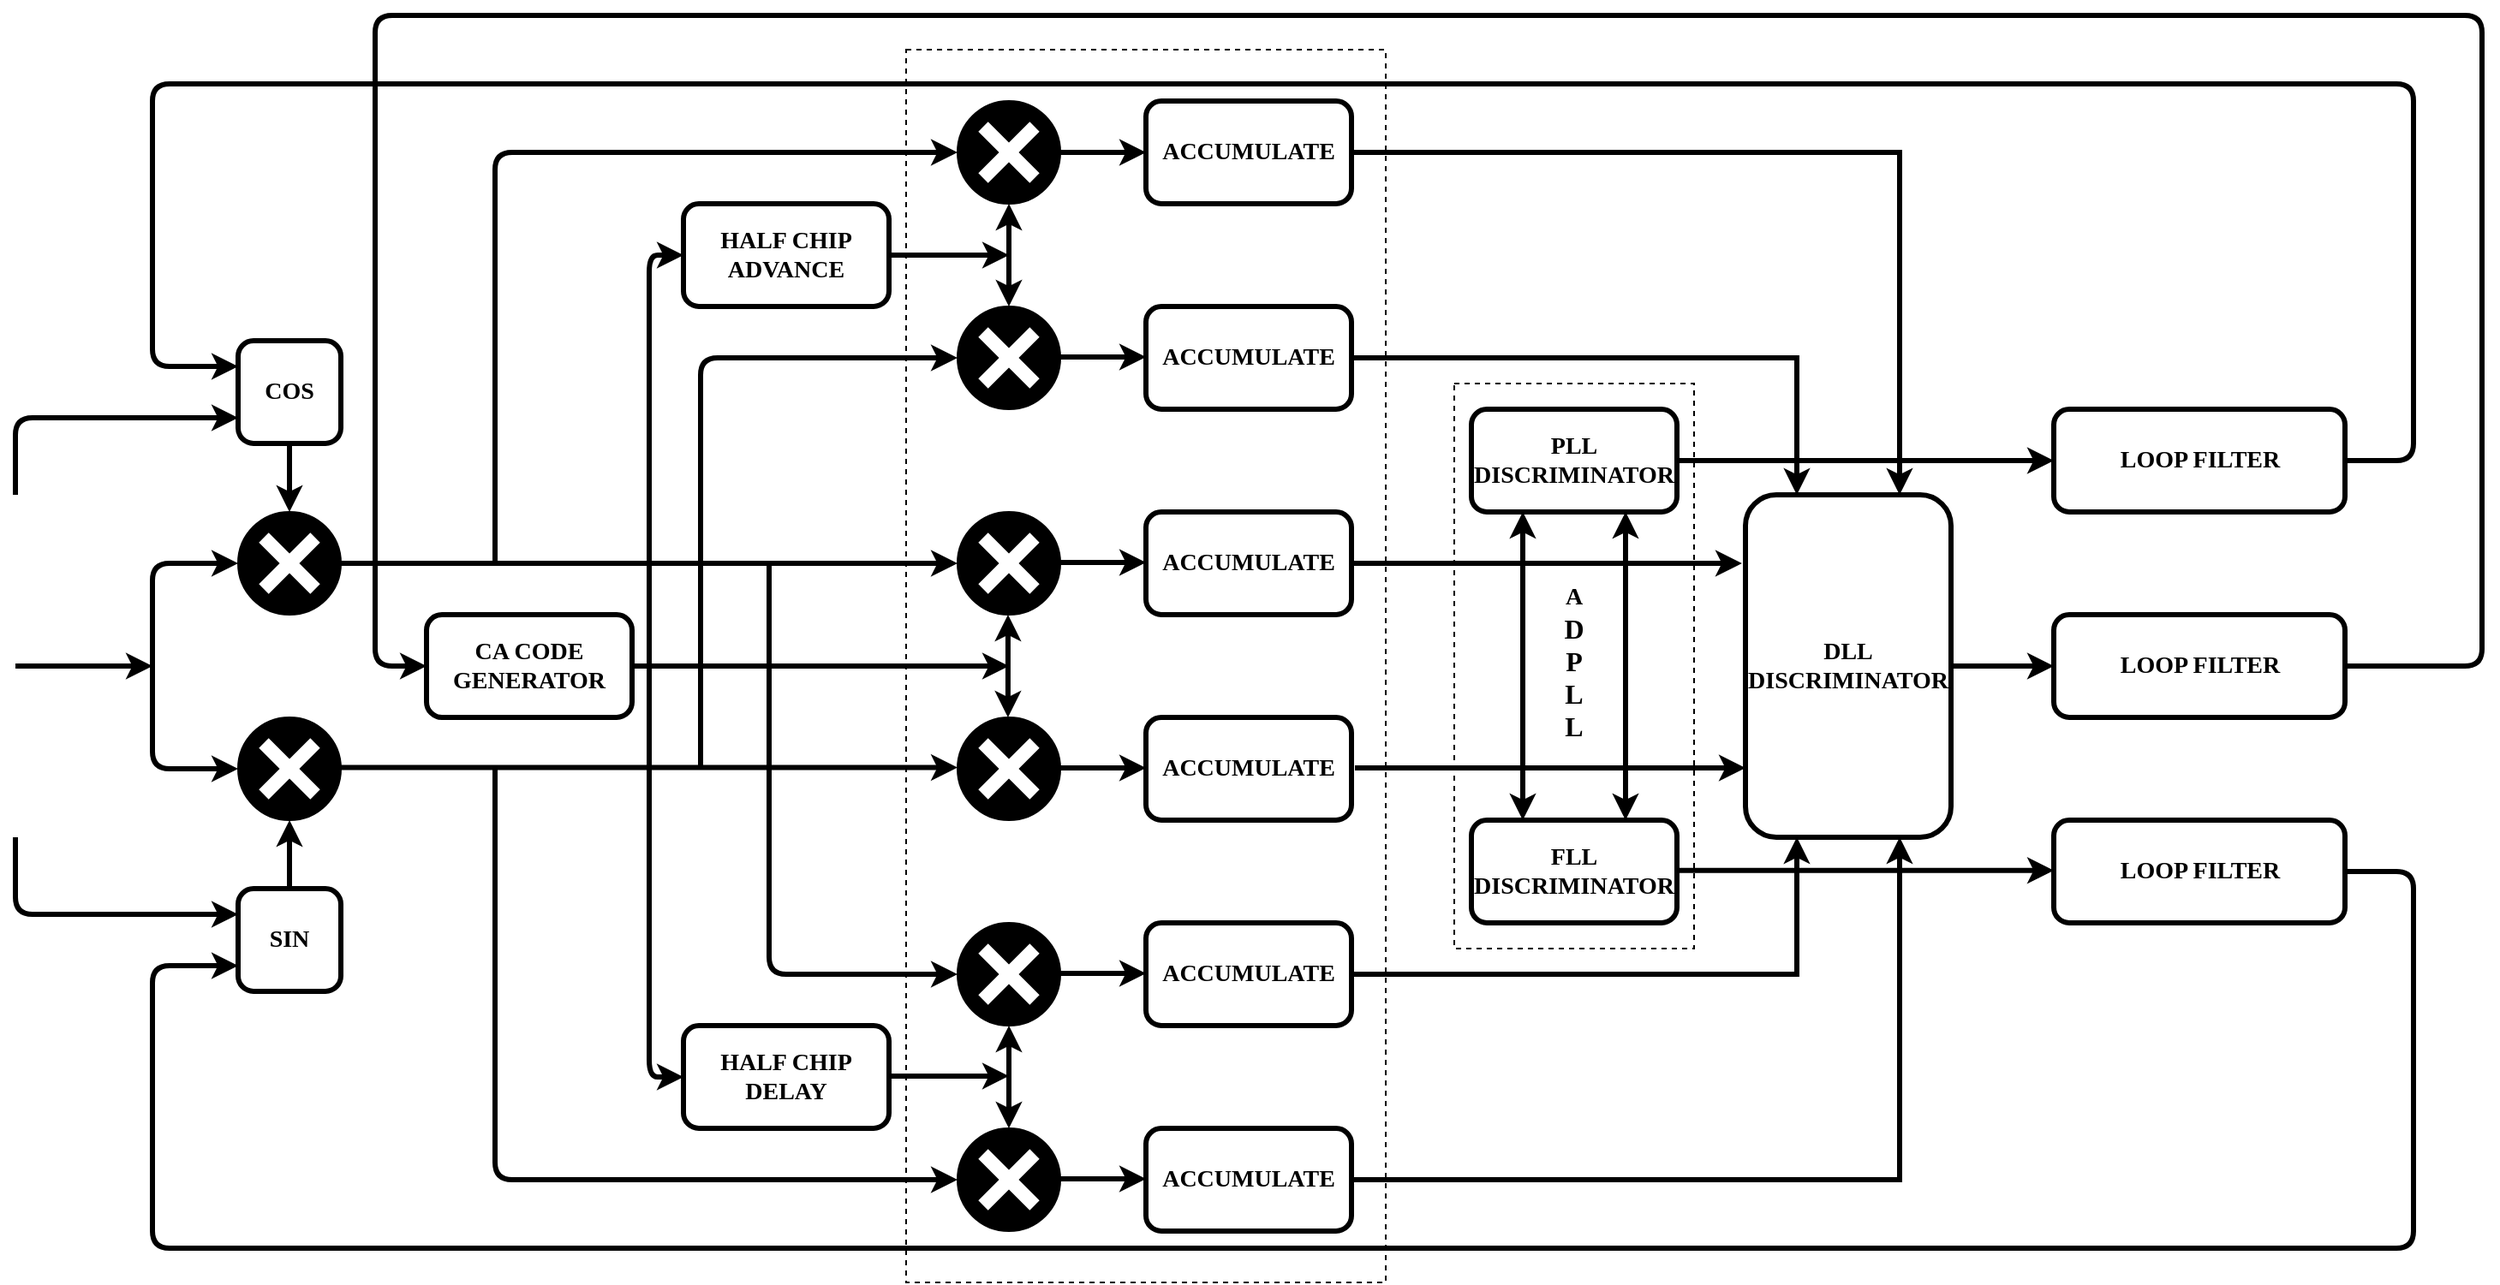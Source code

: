 <mxfile version="24.5.2" type="github" pages="2">
  <diagram name="Page-1" id="SUN2hrynsF0Qo_nyXOMb">
    <mxGraphModel dx="2205" dy="805" grid="1" gridSize="10" guides="1" tooltips="1" connect="1" arrows="1" fold="1" page="1" pageScale="1" pageWidth="850" pageHeight="1100" math="0" shadow="0">
      <root>
        <mxCell id="0" />
        <mxCell id="1" parent="0" />
        <mxCell id="LqhjX-hlJjgKgtCB3ZIO-198" value="" style="rounded=0;whiteSpace=wrap;html=1;dashed=1;" vertex="1" parent="1">
          <mxGeometry x="280" y="60" width="280" height="720" as="geometry" />
        </mxCell>
        <mxCell id="LqhjX-hlJjgKgtCB3ZIO-162" value="" style="rounded=0;whiteSpace=wrap;html=1;dashed=1;" vertex="1" parent="1">
          <mxGeometry x="600" y="255" width="140" height="330" as="geometry" />
        </mxCell>
        <mxCell id="LqhjX-hlJjgKgtCB3ZIO-86" value="" style="ellipse;whiteSpace=wrap;html=1;aspect=fixed;fillColor=#000000;" vertex="1" parent="1">
          <mxGeometry x="310" y="210" width="60" height="60" as="geometry" />
        </mxCell>
        <mxCell id="LqhjX-hlJjgKgtCB3ZIO-87" value="" style="endArrow=none;html=1;rounded=0;strokeColor=#FFFFFF;strokeWidth=8;" edge="1" parent="1">
          <mxGeometry width="50" height="50" relative="1" as="geometry">
            <mxPoint x="325" y="225" as="sourcePoint" />
            <mxPoint x="355" y="255" as="targetPoint" />
          </mxGeometry>
        </mxCell>
        <mxCell id="LqhjX-hlJjgKgtCB3ZIO-88" value="" style="endArrow=none;html=1;rounded=0;strokeColor=#FFFFFF;strokeWidth=8;" edge="1" parent="1">
          <mxGeometry width="50" height="50" relative="1" as="geometry">
            <mxPoint x="325" y="255" as="sourcePoint" />
            <mxPoint x="355" y="225" as="targetPoint" />
          </mxGeometry>
        </mxCell>
        <mxCell id="LqhjX-hlJjgKgtCB3ZIO-89" value="" style="ellipse;whiteSpace=wrap;html=1;aspect=fixed;fillColor=#000000;" vertex="1" parent="1">
          <mxGeometry x="310" y="90" width="60" height="60" as="geometry" />
        </mxCell>
        <mxCell id="LqhjX-hlJjgKgtCB3ZIO-90" value="" style="endArrow=none;html=1;rounded=0;strokeColor=#FFFFFF;strokeWidth=8;" edge="1" parent="1">
          <mxGeometry width="50" height="50" relative="1" as="geometry">
            <mxPoint x="325" y="105" as="sourcePoint" />
            <mxPoint x="355" y="135" as="targetPoint" />
          </mxGeometry>
        </mxCell>
        <mxCell id="LqhjX-hlJjgKgtCB3ZIO-91" value="" style="endArrow=none;html=1;rounded=0;strokeColor=#FFFFFF;strokeWidth=8;" edge="1" parent="1">
          <mxGeometry width="50" height="50" relative="1" as="geometry">
            <mxPoint x="325" y="135" as="sourcePoint" />
            <mxPoint x="355" y="105" as="targetPoint" />
          </mxGeometry>
        </mxCell>
        <mxCell id="LqhjX-hlJjgKgtCB3ZIO-92" value="" style="ellipse;whiteSpace=wrap;html=1;aspect=fixed;fillColor=#000000;" vertex="1" parent="1">
          <mxGeometry x="310" y="450" width="60" height="60" as="geometry" />
        </mxCell>
        <mxCell id="LqhjX-hlJjgKgtCB3ZIO-93" value="" style="endArrow=none;html=1;rounded=0;strokeColor=#FFFFFF;strokeWidth=8;" edge="1" parent="1">
          <mxGeometry width="50" height="50" relative="1" as="geometry">
            <mxPoint x="325" y="465" as="sourcePoint" />
            <mxPoint x="355" y="495" as="targetPoint" />
          </mxGeometry>
        </mxCell>
        <mxCell id="LqhjX-hlJjgKgtCB3ZIO-94" value="" style="endArrow=none;html=1;rounded=0;strokeColor=#FFFFFF;strokeWidth=8;" edge="1" parent="1">
          <mxGeometry width="50" height="50" relative="1" as="geometry">
            <mxPoint x="325" y="495" as="sourcePoint" />
            <mxPoint x="355" y="465" as="targetPoint" />
          </mxGeometry>
        </mxCell>
        <mxCell id="LqhjX-hlJjgKgtCB3ZIO-95" value="" style="ellipse;whiteSpace=wrap;html=1;aspect=fixed;fillColor=#000000;" vertex="1" parent="1">
          <mxGeometry x="310" y="330" width="60" height="60" as="geometry" />
        </mxCell>
        <mxCell id="LqhjX-hlJjgKgtCB3ZIO-96" value="" style="endArrow=none;html=1;rounded=0;strokeColor=#FFFFFF;strokeWidth=8;" edge="1" parent="1">
          <mxGeometry width="50" height="50" relative="1" as="geometry">
            <mxPoint x="325" y="345" as="sourcePoint" />
            <mxPoint x="355" y="375" as="targetPoint" />
          </mxGeometry>
        </mxCell>
        <mxCell id="LqhjX-hlJjgKgtCB3ZIO-97" value="" style="endArrow=none;html=1;rounded=0;strokeColor=#FFFFFF;strokeWidth=8;" edge="1" parent="1">
          <mxGeometry width="50" height="50" relative="1" as="geometry">
            <mxPoint x="325" y="375" as="sourcePoint" />
            <mxPoint x="355" y="345" as="targetPoint" />
          </mxGeometry>
        </mxCell>
        <mxCell id="LqhjX-hlJjgKgtCB3ZIO-98" value="" style="ellipse;whiteSpace=wrap;html=1;aspect=fixed;fillColor=#000000;" vertex="1" parent="1">
          <mxGeometry x="310" y="690" width="60" height="60" as="geometry" />
        </mxCell>
        <mxCell id="LqhjX-hlJjgKgtCB3ZIO-99" value="" style="endArrow=none;html=1;rounded=0;strokeColor=#FFFFFF;strokeWidth=8;" edge="1" parent="1">
          <mxGeometry width="50" height="50" relative="1" as="geometry">
            <mxPoint x="325" y="705" as="sourcePoint" />
            <mxPoint x="355" y="735" as="targetPoint" />
          </mxGeometry>
        </mxCell>
        <mxCell id="LqhjX-hlJjgKgtCB3ZIO-100" value="" style="endArrow=none;html=1;rounded=0;strokeColor=#FFFFFF;strokeWidth=8;" edge="1" parent="1">
          <mxGeometry width="50" height="50" relative="1" as="geometry">
            <mxPoint x="325" y="735" as="sourcePoint" />
            <mxPoint x="355" y="705" as="targetPoint" />
          </mxGeometry>
        </mxCell>
        <mxCell id="LqhjX-hlJjgKgtCB3ZIO-101" value="" style="ellipse;whiteSpace=wrap;html=1;aspect=fixed;fillColor=#000000;" vertex="1" parent="1">
          <mxGeometry x="310" y="570" width="60" height="60" as="geometry" />
        </mxCell>
        <mxCell id="LqhjX-hlJjgKgtCB3ZIO-102" value="" style="endArrow=none;html=1;rounded=0;strokeColor=#FFFFFF;strokeWidth=8;" edge="1" parent="1">
          <mxGeometry width="50" height="50" relative="1" as="geometry">
            <mxPoint x="325" y="585" as="sourcePoint" />
            <mxPoint x="355" y="615" as="targetPoint" />
          </mxGeometry>
        </mxCell>
        <mxCell id="LqhjX-hlJjgKgtCB3ZIO-103" value="" style="endArrow=none;html=1;rounded=0;strokeColor=#FFFFFF;strokeWidth=8;" edge="1" parent="1">
          <mxGeometry width="50" height="50" relative="1" as="geometry">
            <mxPoint x="325" y="615" as="sourcePoint" />
            <mxPoint x="355" y="585" as="targetPoint" />
          </mxGeometry>
        </mxCell>
        <mxCell id="LqhjX-hlJjgKgtCB3ZIO-104" value="" style="rounded=1;whiteSpace=wrap;html=1;strokeWidth=3;" vertex="1" parent="1">
          <mxGeometry x="150" y="150" width="120" height="60" as="geometry" />
        </mxCell>
        <mxCell id="LqhjX-hlJjgKgtCB3ZIO-105" value="" style="rounded=1;whiteSpace=wrap;html=1;strokeWidth=3;" vertex="1" parent="1">
          <mxGeometry x="150" y="630" width="120" height="60" as="geometry" />
        </mxCell>
        <mxCell id="LqhjX-hlJjgKgtCB3ZIO-106" value="" style="rounded=1;whiteSpace=wrap;html=1;strokeWidth=3;" vertex="1" parent="1">
          <mxGeometry y="390" width="120" height="60" as="geometry" />
        </mxCell>
        <mxCell id="LqhjX-hlJjgKgtCB3ZIO-107" value="" style="ellipse;whiteSpace=wrap;html=1;aspect=fixed;fillColor=#000000;" vertex="1" parent="1">
          <mxGeometry x="-110" y="330" width="60" height="60" as="geometry" />
        </mxCell>
        <mxCell id="LqhjX-hlJjgKgtCB3ZIO-108" value="" style="endArrow=none;html=1;rounded=0;strokeColor=#FFFFFF;strokeWidth=8;" edge="1" parent="1">
          <mxGeometry width="50" height="50" relative="1" as="geometry">
            <mxPoint x="-95" y="345" as="sourcePoint" />
            <mxPoint x="-65" y="375" as="targetPoint" />
          </mxGeometry>
        </mxCell>
        <mxCell id="LqhjX-hlJjgKgtCB3ZIO-109" value="" style="endArrow=none;html=1;rounded=0;strokeColor=#FFFFFF;strokeWidth=8;" edge="1" parent="1">
          <mxGeometry width="50" height="50" relative="1" as="geometry">
            <mxPoint x="-95" y="375" as="sourcePoint" />
            <mxPoint x="-65" y="345" as="targetPoint" />
          </mxGeometry>
        </mxCell>
        <mxCell id="LqhjX-hlJjgKgtCB3ZIO-110" value="" style="ellipse;whiteSpace=wrap;html=1;aspect=fixed;fillColor=#000000;" vertex="1" parent="1">
          <mxGeometry x="-110" y="450" width="60" height="60" as="geometry" />
        </mxCell>
        <mxCell id="LqhjX-hlJjgKgtCB3ZIO-111" value="" style="endArrow=none;html=1;rounded=0;strokeColor=#FFFFFF;strokeWidth=8;" edge="1" parent="1">
          <mxGeometry width="50" height="50" relative="1" as="geometry">
            <mxPoint x="-95" y="465" as="sourcePoint" />
            <mxPoint x="-65" y="495" as="targetPoint" />
          </mxGeometry>
        </mxCell>
        <mxCell id="LqhjX-hlJjgKgtCB3ZIO-112" value="" style="endArrow=none;html=1;rounded=0;strokeColor=#FFFFFF;strokeWidth=8;" edge="1" parent="1">
          <mxGeometry width="50" height="50" relative="1" as="geometry">
            <mxPoint x="-95" y="495" as="sourcePoint" />
            <mxPoint x="-65" y="465" as="targetPoint" />
          </mxGeometry>
        </mxCell>
        <mxCell id="LqhjX-hlJjgKgtCB3ZIO-113" value="" style="rounded=1;whiteSpace=wrap;html=1;strokeWidth=3;" vertex="1" parent="1">
          <mxGeometry x="-110" y="230" width="60" height="60" as="geometry" />
        </mxCell>
        <mxCell id="LqhjX-hlJjgKgtCB3ZIO-114" value="" style="rounded=1;whiteSpace=wrap;html=1;strokeWidth=3;" vertex="1" parent="1">
          <mxGeometry x="-110" y="550" width="60" height="60" as="geometry" />
        </mxCell>
        <mxCell id="LqhjX-hlJjgKgtCB3ZIO-115" value="" style="rounded=1;whiteSpace=wrap;html=1;strokeWidth=3;" vertex="1" parent="1">
          <mxGeometry x="420" y="90" width="120" height="60" as="geometry" />
        </mxCell>
        <mxCell id="LqhjX-hlJjgKgtCB3ZIO-116" value="" style="rounded=1;whiteSpace=wrap;html=1;strokeWidth=3;" vertex="1" parent="1">
          <mxGeometry x="420" y="210" width="120" height="60" as="geometry" />
        </mxCell>
        <mxCell id="LqhjX-hlJjgKgtCB3ZIO-117" value="" style="rounded=1;whiteSpace=wrap;html=1;strokeWidth=3;" vertex="1" parent="1">
          <mxGeometry x="420" y="330" width="120" height="60" as="geometry" />
        </mxCell>
        <mxCell id="LqhjX-hlJjgKgtCB3ZIO-118" value="" style="rounded=1;whiteSpace=wrap;html=1;strokeWidth=3;" vertex="1" parent="1">
          <mxGeometry x="420" y="450" width="120" height="60" as="geometry" />
        </mxCell>
        <mxCell id="LqhjX-hlJjgKgtCB3ZIO-119" value="" style="rounded=1;whiteSpace=wrap;html=1;strokeWidth=3;" vertex="1" parent="1">
          <mxGeometry x="420" y="570" width="120" height="60" as="geometry" />
        </mxCell>
        <mxCell id="LqhjX-hlJjgKgtCB3ZIO-120" value="" style="rounded=1;whiteSpace=wrap;html=1;strokeWidth=3;" vertex="1" parent="1">
          <mxGeometry x="420" y="690" width="120" height="60" as="geometry" />
        </mxCell>
        <mxCell id="LqhjX-hlJjgKgtCB3ZIO-121" value="" style="rounded=1;whiteSpace=wrap;html=1;strokeWidth=3;" vertex="1" parent="1">
          <mxGeometry x="610" y="270" width="120" height="60" as="geometry" />
        </mxCell>
        <mxCell id="LqhjX-hlJjgKgtCB3ZIO-122" value="" style="rounded=1;whiteSpace=wrap;html=1;strokeWidth=3;" vertex="1" parent="1">
          <mxGeometry x="610" y="510" width="120" height="60" as="geometry" />
        </mxCell>
        <mxCell id="LqhjX-hlJjgKgtCB3ZIO-123" value="" style="rounded=1;whiteSpace=wrap;html=1;strokeWidth=3;" vertex="1" parent="1">
          <mxGeometry x="770" y="320" width="120" height="200" as="geometry" />
        </mxCell>
        <mxCell id="LqhjX-hlJjgKgtCB3ZIO-124" value="" style="rounded=1;whiteSpace=wrap;html=1;strokeWidth=3;" vertex="1" parent="1">
          <mxGeometry x="950" y="270" width="170" height="60" as="geometry" />
        </mxCell>
        <mxCell id="LqhjX-hlJjgKgtCB3ZIO-125" value="" style="rounded=1;whiteSpace=wrap;html=1;strokeWidth=3;" vertex="1" parent="1">
          <mxGeometry x="950" y="510" width="170" height="60" as="geometry" />
        </mxCell>
        <mxCell id="LqhjX-hlJjgKgtCB3ZIO-126" value="" style="rounded=1;whiteSpace=wrap;html=1;strokeWidth=3;" vertex="1" parent="1">
          <mxGeometry x="950" y="390" width="170" height="60" as="geometry" />
        </mxCell>
        <mxCell id="LqhjX-hlJjgKgtCB3ZIO-130" value="" style="endArrow=classic;startArrow=classic;html=1;rounded=1;exitX=0;exitY=0.5;exitDx=0;exitDy=0;entryX=0;entryY=0.5;entryDx=0;entryDy=0;strokeWidth=3;curved=0;" edge="1" parent="1" source="LqhjX-hlJjgKgtCB3ZIO-110" target="LqhjX-hlJjgKgtCB3ZIO-107">
          <mxGeometry width="50" height="50" relative="1" as="geometry">
            <mxPoint x="400" y="330" as="sourcePoint" />
            <mxPoint x="450" y="280" as="targetPoint" />
            <Array as="points">
              <mxPoint x="-160" y="480" />
              <mxPoint x="-160" y="360" />
            </Array>
          </mxGeometry>
        </mxCell>
        <mxCell id="LqhjX-hlJjgKgtCB3ZIO-131" value="" style="endArrow=classic;html=1;rounded=0;strokeWidth=3;" edge="1" parent="1">
          <mxGeometry width="50" height="50" relative="1" as="geometry">
            <mxPoint x="-240" y="420" as="sourcePoint" />
            <mxPoint x="-160" y="420" as="targetPoint" />
          </mxGeometry>
        </mxCell>
        <mxCell id="LqhjX-hlJjgKgtCB3ZIO-132" value="" style="endArrow=classic;html=1;rounded=1;entryX=0;entryY=0.75;entryDx=0;entryDy=0;strokeWidth=3;strokeColor=default;curved=0;" edge="1" parent="1" target="LqhjX-hlJjgKgtCB3ZIO-113">
          <mxGeometry width="50" height="50" relative="1" as="geometry">
            <mxPoint x="-240" y="320" as="sourcePoint" />
            <mxPoint x="130" y="400" as="targetPoint" />
            <Array as="points">
              <mxPoint x="-240" y="275" />
            </Array>
          </mxGeometry>
        </mxCell>
        <mxCell id="LqhjX-hlJjgKgtCB3ZIO-135" value="" style="endArrow=classic;html=1;rounded=1;entryX=0;entryY=0.25;entryDx=0;entryDy=0;strokeWidth=3;curved=0;" edge="1" parent="1" target="LqhjX-hlJjgKgtCB3ZIO-114">
          <mxGeometry width="50" height="50" relative="1" as="geometry">
            <mxPoint x="-240" y="520" as="sourcePoint" />
            <mxPoint x="130" y="420" as="targetPoint" />
            <Array as="points">
              <mxPoint x="-240" y="565" />
            </Array>
          </mxGeometry>
        </mxCell>
        <mxCell id="LqhjX-hlJjgKgtCB3ZIO-136" value="" style="endArrow=classic;html=1;rounded=0;entryX=0;entryY=0.5;entryDx=0;entryDy=0;exitX=1;exitY=0.5;exitDx=0;exitDy=0;strokeWidth=3;" edge="1" parent="1" source="LqhjX-hlJjgKgtCB3ZIO-107" target="LqhjX-hlJjgKgtCB3ZIO-95">
          <mxGeometry width="50" height="50" relative="1" as="geometry">
            <mxPoint x="190" y="510" as="sourcePoint" />
            <mxPoint x="240" y="460" as="targetPoint" />
          </mxGeometry>
        </mxCell>
        <mxCell id="LqhjX-hlJjgKgtCB3ZIO-137" value="" style="endArrow=classic;html=1;rounded=0;entryX=0;entryY=0.5;entryDx=0;entryDy=0;exitX=1;exitY=0.5;exitDx=0;exitDy=0;strokeWidth=3;" edge="1" parent="1">
          <mxGeometry width="50" height="50" relative="1" as="geometry">
            <mxPoint x="-50" y="479.29" as="sourcePoint" />
            <mxPoint x="310" y="479.29" as="targetPoint" />
          </mxGeometry>
        </mxCell>
        <mxCell id="LqhjX-hlJjgKgtCB3ZIO-138" value="" style="endArrow=classic;html=1;rounded=1;entryX=0;entryY=0.5;entryDx=0;entryDy=0;strokeWidth=3;curved=0;" edge="1" parent="1" target="LqhjX-hlJjgKgtCB3ZIO-89">
          <mxGeometry width="50" height="50" relative="1" as="geometry">
            <mxPoint x="40" y="360" as="sourcePoint" />
            <mxPoint x="240" y="390" as="targetPoint" />
            <Array as="points">
              <mxPoint x="40" y="120" />
            </Array>
          </mxGeometry>
        </mxCell>
        <mxCell id="LqhjX-hlJjgKgtCB3ZIO-139" value="" style="endArrow=classic;html=1;rounded=1;entryX=0;entryY=0.5;entryDx=0;entryDy=0;strokeWidth=3;curved=0;" edge="1" parent="1" target="LqhjX-hlJjgKgtCB3ZIO-98">
          <mxGeometry width="50" height="50" relative="1" as="geometry">
            <mxPoint x="40" y="480" as="sourcePoint" />
            <mxPoint x="240" y="390" as="targetPoint" />
            <Array as="points">
              <mxPoint x="40" y="720" />
            </Array>
          </mxGeometry>
        </mxCell>
        <mxCell id="LqhjX-hlJjgKgtCB3ZIO-140" value="" style="endArrow=classic;html=1;rounded=1;entryX=0;entryY=0.5;entryDx=0;entryDy=0;strokeWidth=3;curved=0;" edge="1" parent="1" target="LqhjX-hlJjgKgtCB3ZIO-86">
          <mxGeometry width="50" height="50" relative="1" as="geometry">
            <mxPoint x="160" y="480" as="sourcePoint" />
            <mxPoint x="230" y="410" as="targetPoint" />
            <Array as="points">
              <mxPoint x="160" y="240" />
            </Array>
          </mxGeometry>
        </mxCell>
        <mxCell id="LqhjX-hlJjgKgtCB3ZIO-141" value="" style="endArrow=classic;html=1;rounded=1;entryX=0;entryY=0.5;entryDx=0;entryDy=0;strokeWidth=3;curved=0;" edge="1" parent="1" target="LqhjX-hlJjgKgtCB3ZIO-101">
          <mxGeometry width="50" height="50" relative="1" as="geometry">
            <mxPoint x="200" y="360" as="sourcePoint" />
            <mxPoint x="230" y="410" as="targetPoint" />
            <Array as="points">
              <mxPoint x="200" y="600" />
            </Array>
          </mxGeometry>
        </mxCell>
        <mxCell id="LqhjX-hlJjgKgtCB3ZIO-142" value="" style="endArrow=classic;html=1;rounded=0;entryX=0;entryY=0.5;entryDx=0;entryDy=0;exitX=1;exitY=0.5;exitDx=0;exitDy=0;strokeWidth=3;" edge="1" parent="1" source="LqhjX-hlJjgKgtCB3ZIO-89" target="LqhjX-hlJjgKgtCB3ZIO-115">
          <mxGeometry width="50" height="50" relative="1" as="geometry">
            <mxPoint x="180" y="340" as="sourcePoint" />
            <mxPoint x="230" y="290" as="targetPoint" />
          </mxGeometry>
        </mxCell>
        <mxCell id="LqhjX-hlJjgKgtCB3ZIO-143" value="" style="endArrow=classic;html=1;rounded=0;entryX=0;entryY=0.5;entryDx=0;entryDy=0;exitX=1;exitY=0.5;exitDx=0;exitDy=0;strokeWidth=3;" edge="1" parent="1">
          <mxGeometry width="50" height="50" relative="1" as="geometry">
            <mxPoint x="370" y="239.5" as="sourcePoint" />
            <mxPoint x="420" y="239.5" as="targetPoint" />
          </mxGeometry>
        </mxCell>
        <mxCell id="LqhjX-hlJjgKgtCB3ZIO-144" value="" style="endArrow=classic;html=1;rounded=0;entryX=0;entryY=0.5;entryDx=0;entryDy=0;exitX=1;exitY=0.5;exitDx=0;exitDy=0;strokeWidth=3;" edge="1" parent="1">
          <mxGeometry width="50" height="50" relative="1" as="geometry">
            <mxPoint x="370" y="359.5" as="sourcePoint" />
            <mxPoint x="420" y="359.5" as="targetPoint" />
          </mxGeometry>
        </mxCell>
        <mxCell id="LqhjX-hlJjgKgtCB3ZIO-145" value="" style="endArrow=classic;html=1;rounded=0;entryX=0;entryY=0.5;entryDx=0;entryDy=0;exitX=1;exitY=0.5;exitDx=0;exitDy=0;strokeWidth=3;" edge="1" parent="1">
          <mxGeometry width="50" height="50" relative="1" as="geometry">
            <mxPoint x="370" y="479.5" as="sourcePoint" />
            <mxPoint x="420" y="479.5" as="targetPoint" />
          </mxGeometry>
        </mxCell>
        <mxCell id="LqhjX-hlJjgKgtCB3ZIO-146" value="" style="endArrow=classic;html=1;rounded=0;entryX=0;entryY=0.5;entryDx=0;entryDy=0;exitX=1;exitY=0.5;exitDx=0;exitDy=0;strokeWidth=3;" edge="1" parent="1">
          <mxGeometry width="50" height="50" relative="1" as="geometry">
            <mxPoint x="370" y="599.5" as="sourcePoint" />
            <mxPoint x="420" y="599.5" as="targetPoint" />
          </mxGeometry>
        </mxCell>
        <mxCell id="LqhjX-hlJjgKgtCB3ZIO-147" value="" style="endArrow=classic;html=1;rounded=0;entryX=0;entryY=0.5;entryDx=0;entryDy=0;exitX=1;exitY=0.5;exitDx=0;exitDy=0;strokeWidth=3;" edge="1" parent="1">
          <mxGeometry width="50" height="50" relative="1" as="geometry">
            <mxPoint x="370" y="719.5" as="sourcePoint" />
            <mxPoint x="420" y="719.5" as="targetPoint" />
          </mxGeometry>
        </mxCell>
        <mxCell id="LqhjX-hlJjgKgtCB3ZIO-148" value="" style="endArrow=classic;html=1;rounded=0;entryX=-0.017;entryY=0.2;entryDx=0;entryDy=0;entryPerimeter=0;exitX=1;exitY=0.5;exitDx=0;exitDy=0;strokeWidth=3;" edge="1" parent="1" source="LqhjX-hlJjgKgtCB3ZIO-117" target="LqhjX-hlJjgKgtCB3ZIO-123">
          <mxGeometry width="50" height="50" relative="1" as="geometry">
            <mxPoint x="430" y="350" as="sourcePoint" />
            <mxPoint x="480" y="300" as="targetPoint" />
          </mxGeometry>
        </mxCell>
        <mxCell id="LqhjX-hlJjgKgtCB3ZIO-149" value="" style="endArrow=classic;html=1;rounded=0;entryX=-0.017;entryY=0.2;entryDx=0;entryDy=0;entryPerimeter=0;exitX=1;exitY=0.5;exitDx=0;exitDy=0;strokeWidth=3;" edge="1" parent="1">
          <mxGeometry width="50" height="50" relative="1" as="geometry">
            <mxPoint x="542" y="479.5" as="sourcePoint" />
            <mxPoint x="770" y="479.5" as="targetPoint" />
          </mxGeometry>
        </mxCell>
        <mxCell id="LqhjX-hlJjgKgtCB3ZIO-150" value="" style="endArrow=classic;html=1;rounded=0;entryX=0.75;entryY=0;entryDx=0;entryDy=0;exitX=1;exitY=0.5;exitDx=0;exitDy=0;strokeWidth=3;" edge="1" parent="1" source="LqhjX-hlJjgKgtCB3ZIO-115" target="LqhjX-hlJjgKgtCB3ZIO-123">
          <mxGeometry width="50" height="50" relative="1" as="geometry">
            <mxPoint x="370" y="380" as="sourcePoint" />
            <mxPoint x="420" y="330" as="targetPoint" />
            <Array as="points">
              <mxPoint x="860" y="120" />
            </Array>
          </mxGeometry>
        </mxCell>
        <mxCell id="LqhjX-hlJjgKgtCB3ZIO-151" value="" style="endArrow=classic;html=1;rounded=0;entryX=0.25;entryY=0;entryDx=0;entryDy=0;exitX=1;exitY=0.5;exitDx=0;exitDy=0;strokeWidth=3;" edge="1" parent="1" source="LqhjX-hlJjgKgtCB3ZIO-116" target="LqhjX-hlJjgKgtCB3ZIO-123">
          <mxGeometry width="50" height="50" relative="1" as="geometry">
            <mxPoint x="370" y="380" as="sourcePoint" />
            <mxPoint x="420" y="330" as="targetPoint" />
            <Array as="points">
              <mxPoint x="800" y="240" />
            </Array>
          </mxGeometry>
        </mxCell>
        <mxCell id="LqhjX-hlJjgKgtCB3ZIO-152" value="" style="endArrow=classic;html=1;rounded=0;entryX=0.75;entryY=1;entryDx=0;entryDy=0;exitX=1;exitY=0.5;exitDx=0;exitDy=0;strokeWidth=3;" edge="1" parent="1" source="LqhjX-hlJjgKgtCB3ZIO-120" target="LqhjX-hlJjgKgtCB3ZIO-123">
          <mxGeometry width="50" height="50" relative="1" as="geometry">
            <mxPoint x="370" y="460" as="sourcePoint" />
            <mxPoint x="420" y="410" as="targetPoint" />
            <Array as="points">
              <mxPoint x="860" y="720" />
            </Array>
          </mxGeometry>
        </mxCell>
        <mxCell id="LqhjX-hlJjgKgtCB3ZIO-153" value="" style="endArrow=classic;html=1;rounded=0;entryX=0.25;entryY=1;entryDx=0;entryDy=0;exitX=1;exitY=0.5;exitDx=0;exitDy=0;strokeWidth=3;" edge="1" parent="1" source="LqhjX-hlJjgKgtCB3ZIO-119" target="LqhjX-hlJjgKgtCB3ZIO-123">
          <mxGeometry width="50" height="50" relative="1" as="geometry">
            <mxPoint x="370" y="460" as="sourcePoint" />
            <mxPoint x="420" y="410" as="targetPoint" />
            <Array as="points">
              <mxPoint x="800" y="600" />
            </Array>
          </mxGeometry>
        </mxCell>
        <mxCell id="LqhjX-hlJjgKgtCB3ZIO-160" value="" style="endArrow=classic;startArrow=classic;html=1;rounded=0;entryX=0.75;entryY=1;entryDx=0;entryDy=0;exitX=0.75;exitY=0;exitDx=0;exitDy=0;strokeWidth=3;" edge="1" parent="1" source="LqhjX-hlJjgKgtCB3ZIO-122" target="LqhjX-hlJjgKgtCB3ZIO-121">
          <mxGeometry width="50" height="50" relative="1" as="geometry">
            <mxPoint x="370" y="460" as="sourcePoint" />
            <mxPoint x="420" y="410" as="targetPoint" />
          </mxGeometry>
        </mxCell>
        <mxCell id="LqhjX-hlJjgKgtCB3ZIO-161" value="" style="endArrow=classic;startArrow=classic;html=1;rounded=0;entryX=0.25;entryY=1;entryDx=0;entryDy=0;exitX=0.25;exitY=0;exitDx=0;exitDy=0;strokeWidth=3;" edge="1" parent="1" source="LqhjX-hlJjgKgtCB3ZIO-122" target="LqhjX-hlJjgKgtCB3ZIO-121">
          <mxGeometry width="50" height="50" relative="1" as="geometry">
            <mxPoint x="370" y="460" as="sourcePoint" />
            <mxPoint x="420" y="410" as="targetPoint" />
          </mxGeometry>
        </mxCell>
        <mxCell id="LqhjX-hlJjgKgtCB3ZIO-163" value="" style="endArrow=classic;html=1;rounded=0;exitX=1;exitY=0.5;exitDx=0;exitDy=0;entryX=0;entryY=0.5;entryDx=0;entryDy=0;strokeWidth=3;" edge="1" parent="1" source="LqhjX-hlJjgKgtCB3ZIO-121" target="LqhjX-hlJjgKgtCB3ZIO-124">
          <mxGeometry width="50" height="50" relative="1" as="geometry">
            <mxPoint x="870" y="380" as="sourcePoint" />
            <mxPoint x="920" y="330" as="targetPoint" />
          </mxGeometry>
        </mxCell>
        <mxCell id="LqhjX-hlJjgKgtCB3ZIO-164" value="" style="endArrow=classic;html=1;rounded=0;exitX=1;exitY=0.5;exitDx=0;exitDy=0;entryX=0;entryY=0.5;entryDx=0;entryDy=0;strokeWidth=3;" edge="1" parent="1">
          <mxGeometry width="50" height="50" relative="1" as="geometry">
            <mxPoint x="730" y="539.38" as="sourcePoint" />
            <mxPoint x="950" y="539.38" as="targetPoint" />
          </mxGeometry>
        </mxCell>
        <mxCell id="LqhjX-hlJjgKgtCB3ZIO-165" value="" style="endArrow=classic;html=1;rounded=0;entryX=0;entryY=0.5;entryDx=0;entryDy=0;strokeWidth=3;" edge="1" parent="1" source="LqhjX-hlJjgKgtCB3ZIO-123" target="LqhjX-hlJjgKgtCB3ZIO-126">
          <mxGeometry width="50" height="50" relative="1" as="geometry">
            <mxPoint x="870" y="380" as="sourcePoint" />
            <mxPoint x="920" y="330" as="targetPoint" />
          </mxGeometry>
        </mxCell>
        <mxCell id="LqhjX-hlJjgKgtCB3ZIO-166" value="" style="endArrow=classic;html=1;rounded=1;exitX=1;exitY=0.5;exitDx=0;exitDy=0;entryX=0;entryY=0.25;entryDx=0;entryDy=0;strokeWidth=3;curved=0;" edge="1" parent="1" source="LqhjX-hlJjgKgtCB3ZIO-124" target="LqhjX-hlJjgKgtCB3ZIO-113">
          <mxGeometry width="50" height="50" relative="1" as="geometry">
            <mxPoint x="680" y="280" as="sourcePoint" />
            <mxPoint x="730" y="230" as="targetPoint" />
            <Array as="points">
              <mxPoint x="1160" y="300" />
              <mxPoint x="1160" y="80" />
              <mxPoint x="-160" y="80" />
              <mxPoint x="-160" y="245" />
            </Array>
          </mxGeometry>
        </mxCell>
        <mxCell id="LqhjX-hlJjgKgtCB3ZIO-167" value="" style="endArrow=classic;html=1;rounded=1;entryX=0;entryY=0.75;entryDx=0;entryDy=0;exitX=1;exitY=0.5;exitDx=0;exitDy=0;strokeWidth=3;curved=0;" edge="1" parent="1" source="LqhjX-hlJjgKgtCB3ZIO-125" target="LqhjX-hlJjgKgtCB3ZIO-114">
          <mxGeometry width="50" height="50" relative="1" as="geometry">
            <mxPoint x="30" y="800" as="sourcePoint" />
            <mxPoint x="150" y="470" as="targetPoint" />
            <Array as="points">
              <mxPoint x="1160" y="540" />
              <mxPoint x="1160" y="760" />
              <mxPoint x="-160" y="760" />
              <mxPoint x="-160" y="595" />
            </Array>
          </mxGeometry>
        </mxCell>
        <mxCell id="LqhjX-hlJjgKgtCB3ZIO-168" value="" style="endArrow=classic;html=1;rounded=1;entryX=0;entryY=0.5;entryDx=0;entryDy=0;exitX=1;exitY=0.5;exitDx=0;exitDy=0;strokeWidth=3;curved=0;" edge="1" parent="1" source="LqhjX-hlJjgKgtCB3ZIO-126" target="LqhjX-hlJjgKgtCB3ZIO-106">
          <mxGeometry width="50" height="50" relative="1" as="geometry">
            <mxPoint x="220" y="520" as="sourcePoint" />
            <mxPoint x="270" y="470" as="targetPoint" />
            <Array as="points">
              <mxPoint x="1200" y="420" />
              <mxPoint x="1200" y="40" />
              <mxPoint x="-30" y="40" />
              <mxPoint x="-30" y="420" />
            </Array>
          </mxGeometry>
        </mxCell>
        <mxCell id="LqhjX-hlJjgKgtCB3ZIO-169" value="" style="endArrow=classic;startArrow=classic;html=1;rounded=0;entryX=0.5;entryY=1;entryDx=0;entryDy=0;exitX=0.5;exitY=0;exitDx=0;exitDy=0;strokeWidth=3;" edge="1" parent="1" source="LqhjX-hlJjgKgtCB3ZIO-86" target="LqhjX-hlJjgKgtCB3ZIO-89">
          <mxGeometry width="50" height="50" relative="1" as="geometry">
            <mxPoint x="280" y="440" as="sourcePoint" />
            <mxPoint x="330" y="390" as="targetPoint" />
          </mxGeometry>
        </mxCell>
        <mxCell id="LqhjX-hlJjgKgtCB3ZIO-170" value="" style="endArrow=classic;startArrow=classic;html=1;rounded=0;entryX=0.5;entryY=1;entryDx=0;entryDy=0;exitX=0.5;exitY=0;exitDx=0;exitDy=0;strokeWidth=3;" edge="1" parent="1">
          <mxGeometry width="50" height="50" relative="1" as="geometry">
            <mxPoint x="339.47" y="450" as="sourcePoint" />
            <mxPoint x="339.47" y="390" as="targetPoint" />
          </mxGeometry>
        </mxCell>
        <mxCell id="LqhjX-hlJjgKgtCB3ZIO-171" value="" style="endArrow=classic;startArrow=classic;html=1;rounded=0;entryX=0.5;entryY=1;entryDx=0;entryDy=0;exitX=0.5;exitY=0;exitDx=0;exitDy=0;strokeWidth=3;" edge="1" parent="1">
          <mxGeometry width="50" height="50" relative="1" as="geometry">
            <mxPoint x="340" y="690" as="sourcePoint" />
            <mxPoint x="340" y="630" as="targetPoint" />
          </mxGeometry>
        </mxCell>
        <mxCell id="LqhjX-hlJjgKgtCB3ZIO-172" value="" style="endArrow=classic;html=1;rounded=0;exitX=1;exitY=0.5;exitDx=0;exitDy=0;strokeWidth=3;" edge="1" parent="1" source="LqhjX-hlJjgKgtCB3ZIO-106">
          <mxGeometry width="50" height="50" relative="1" as="geometry">
            <mxPoint x="320" y="490" as="sourcePoint" />
            <mxPoint x="340" y="420" as="targetPoint" />
          </mxGeometry>
        </mxCell>
        <mxCell id="LqhjX-hlJjgKgtCB3ZIO-173" value="" style="endArrow=classic;html=1;rounded=0;exitX=1;exitY=0.5;exitDx=0;exitDy=0;strokeWidth=3;" edge="1" parent="1" source="LqhjX-hlJjgKgtCB3ZIO-104">
          <mxGeometry width="50" height="50" relative="1" as="geometry">
            <mxPoint x="320" y="400" as="sourcePoint" />
            <mxPoint x="340" y="180" as="targetPoint" />
          </mxGeometry>
        </mxCell>
        <mxCell id="LqhjX-hlJjgKgtCB3ZIO-174" value="" style="endArrow=classic;html=1;rounded=0;exitX=1;exitY=0.5;exitDx=0;exitDy=0;strokeWidth=3;" edge="1" parent="1">
          <mxGeometry width="50" height="50" relative="1" as="geometry">
            <mxPoint x="270" y="659.47" as="sourcePoint" />
            <mxPoint x="340" y="659.47" as="targetPoint" />
          </mxGeometry>
        </mxCell>
        <mxCell id="LqhjX-hlJjgKgtCB3ZIO-175" value="" style="endArrow=classic;startArrow=classic;html=1;rounded=1;entryX=0;entryY=0.5;entryDx=0;entryDy=0;exitX=0;exitY=0.5;exitDx=0;exitDy=0;strokeWidth=3;curved=0;" edge="1" parent="1" source="LqhjX-hlJjgKgtCB3ZIO-105" target="LqhjX-hlJjgKgtCB3ZIO-104">
          <mxGeometry width="50" height="50" relative="1" as="geometry">
            <mxPoint x="210" y="440" as="sourcePoint" />
            <mxPoint x="260" y="390" as="targetPoint" />
            <Array as="points">
              <mxPoint x="130" y="660" />
              <mxPoint x="130" y="180" />
            </Array>
          </mxGeometry>
        </mxCell>
        <mxCell id="LqhjX-hlJjgKgtCB3ZIO-176" value="" style="endArrow=classic;html=1;rounded=0;entryX=0.5;entryY=0;entryDx=0;entryDy=0;exitX=0.5;exitY=1;exitDx=0;exitDy=0;strokeWidth=3;" edge="1" parent="1" source="LqhjX-hlJjgKgtCB3ZIO-113" target="LqhjX-hlJjgKgtCB3ZIO-107">
          <mxGeometry width="50" height="50" relative="1" as="geometry">
            <mxPoint x="110" y="400" as="sourcePoint" />
            <mxPoint x="160" y="350" as="targetPoint" />
          </mxGeometry>
        </mxCell>
        <mxCell id="LqhjX-hlJjgKgtCB3ZIO-178" value="" style="endArrow=classic;html=1;rounded=0;exitX=0.5;exitY=0;exitDx=0;exitDy=0;entryX=0.5;entryY=1;entryDx=0;entryDy=0;strokeWidth=3;" edge="1" parent="1" source="LqhjX-hlJjgKgtCB3ZIO-114" target="LqhjX-hlJjgKgtCB3ZIO-110">
          <mxGeometry width="50" height="50" relative="1" as="geometry">
            <mxPoint x="110" y="400" as="sourcePoint" />
            <mxPoint x="160" y="350" as="targetPoint" />
          </mxGeometry>
        </mxCell>
        <mxCell id="LqhjX-hlJjgKgtCB3ZIO-179" value="&lt;font style=&quot;font-size: 14px;&quot; face=&quot;Times New Roman&quot;&gt;&lt;b&gt;COS&lt;/b&gt;&lt;/font&gt;" style="text;html=1;align=center;verticalAlign=middle;whiteSpace=wrap;rounded=0;" vertex="1" parent="1">
          <mxGeometry x="-110" y="245" width="60" height="30" as="geometry" />
        </mxCell>
        <mxCell id="LqhjX-hlJjgKgtCB3ZIO-180" value="&lt;font style=&quot;font-size: 14px;&quot; face=&quot;Times New Roman&quot;&gt;&lt;b&gt;SIN&lt;/b&gt;&lt;/font&gt;" style="text;html=1;align=center;verticalAlign=middle;whiteSpace=wrap;rounded=0;" vertex="1" parent="1">
          <mxGeometry x="-110" y="565" width="60" height="30" as="geometry" />
        </mxCell>
        <mxCell id="LqhjX-hlJjgKgtCB3ZIO-181" value="&lt;div&gt;&lt;b&gt;&lt;font style=&quot;font-size: 14px;&quot; face=&quot;Times New Roman&quot;&gt;CA CODE&lt;/font&gt;&lt;/b&gt;&lt;/div&gt;&lt;div&gt;&lt;b&gt;&lt;font style=&quot;font-size: 14px;&quot; face=&quot;Times New Roman&quot;&gt;GENERATOR&lt;/font&gt;&lt;font face=&quot;9OAc3o7K2-tYkBuDYFM8&quot;&gt;&lt;br&gt;&lt;/font&gt;&lt;/b&gt; &lt;/div&gt;" style="text;html=1;align=center;verticalAlign=middle;whiteSpace=wrap;rounded=0;" vertex="1" parent="1">
          <mxGeometry x="15" y="405" width="90" height="30" as="geometry" />
        </mxCell>
        <mxCell id="LqhjX-hlJjgKgtCB3ZIO-182" value="&lt;div&gt;&lt;b&gt;&lt;font style=&quot;font-size: 14px;&quot; face=&quot;Times New Roman&quot;&gt;HALF CHIP&lt;/font&gt;&lt;/b&gt;&lt;/div&gt;&lt;div&gt;&lt;b&gt;&lt;font style=&quot;font-size: 14px;&quot; face=&quot;Times New Roman&quot;&gt;ADVANCE&lt;/font&gt;&lt;font face=&quot;_-B6nYthj9-JZ_YgI90N&quot;&gt;&lt;br&gt;&lt;/font&gt;&lt;/b&gt; &lt;/div&gt;" style="text;html=1;align=center;verticalAlign=middle;whiteSpace=wrap;rounded=0;" vertex="1" parent="1">
          <mxGeometry x="165" y="165" width="90" height="30" as="geometry" />
        </mxCell>
        <mxCell id="LqhjX-hlJjgKgtCB3ZIO-183" value="&lt;div&gt;&lt;b&gt;&lt;font style=&quot;font-size: 14px;&quot; face=&quot;Times New Roman&quot;&gt;HALF CHIP&lt;/font&gt;&lt;/b&gt;&lt;/div&gt;&lt;div&gt;&lt;b&gt;&lt;font style=&quot;font-size: 14px;&quot; face=&quot;Times New Roman&quot;&gt;DELAY&lt;/font&gt;&lt;font face=&quot;_-B6nYthj9-JZ_YgI90N&quot;&gt;&lt;br&gt;&lt;/font&gt;&lt;/b&gt; &lt;/div&gt;" style="text;html=1;align=center;verticalAlign=middle;whiteSpace=wrap;rounded=0;" vertex="1" parent="1">
          <mxGeometry x="165" y="645" width="90" height="30" as="geometry" />
        </mxCell>
        <mxCell id="LqhjX-hlJjgKgtCB3ZIO-185" value="&lt;font style=&quot;font-size: 14px;&quot; face=&quot;Times New Roman&quot;&gt;&lt;b&gt;ACCUMULATE&lt;/b&gt;&lt;/font&gt;" style="text;html=1;align=center;verticalAlign=middle;whiteSpace=wrap;rounded=0;" vertex="1" parent="1">
          <mxGeometry x="440" y="105" width="80" height="30" as="geometry" />
        </mxCell>
        <mxCell id="LqhjX-hlJjgKgtCB3ZIO-186" value="&lt;font style=&quot;font-size: 14px;&quot; face=&quot;Times New Roman&quot;&gt;&lt;b&gt;ACCUMULATE&lt;/b&gt;&lt;/font&gt;" style="text;html=1;align=center;verticalAlign=middle;whiteSpace=wrap;rounded=0;" vertex="1" parent="1">
          <mxGeometry x="440" y="225" width="80" height="30" as="geometry" />
        </mxCell>
        <mxCell id="LqhjX-hlJjgKgtCB3ZIO-187" value="&lt;font style=&quot;font-size: 14px;&quot; face=&quot;Times New Roman&quot;&gt;&lt;b&gt;ACCUMULATE&lt;/b&gt;&lt;/font&gt;" style="text;html=1;align=center;verticalAlign=middle;whiteSpace=wrap;rounded=0;" vertex="1" parent="1">
          <mxGeometry x="440" y="345" width="80" height="30" as="geometry" />
        </mxCell>
        <mxCell id="LqhjX-hlJjgKgtCB3ZIO-188" value="&lt;font style=&quot;font-size: 14px;&quot; face=&quot;Times New Roman&quot;&gt;&lt;b&gt;ACCUMULATE&lt;/b&gt;&lt;/font&gt;" style="text;html=1;align=center;verticalAlign=middle;whiteSpace=wrap;rounded=0;" vertex="1" parent="1">
          <mxGeometry x="440" y="465" width="80" height="30" as="geometry" />
        </mxCell>
        <mxCell id="LqhjX-hlJjgKgtCB3ZIO-189" value="&lt;font style=&quot;font-size: 14px;&quot; face=&quot;Times New Roman&quot;&gt;&lt;b&gt;ACCUMULATE&lt;/b&gt;&lt;/font&gt;" style="text;html=1;align=center;verticalAlign=middle;whiteSpace=wrap;rounded=0;" vertex="1" parent="1">
          <mxGeometry x="440" y="585" width="80" height="30" as="geometry" />
        </mxCell>
        <mxCell id="LqhjX-hlJjgKgtCB3ZIO-190" value="&lt;font style=&quot;font-size: 14px;&quot; face=&quot;Times New Roman&quot;&gt;&lt;b&gt;ACCUMULATE&lt;/b&gt;&lt;/font&gt;" style="text;html=1;align=center;verticalAlign=middle;whiteSpace=wrap;rounded=0;" vertex="1" parent="1">
          <mxGeometry x="440" y="705" width="80" height="30" as="geometry" />
        </mxCell>
        <mxCell id="LqhjX-hlJjgKgtCB3ZIO-191" value="&lt;div&gt;&lt;b&gt;&lt;font style=&quot;font-size: 14px;&quot; face=&quot;Times New Roman&quot;&gt;PLL &lt;br&gt;&lt;/font&gt;&lt;/b&gt;&lt;/div&gt;&lt;div&gt;&lt;b&gt;&lt;font style=&quot;font-size: 14px;&quot; face=&quot;Times New Roman&quot;&gt;DISCRIMINATOR&lt;/font&gt;&lt;font face=&quot;qQfTcMvlBahpxPpsoyMe&quot;&gt;&lt;br&gt;&lt;/font&gt;&lt;/b&gt;&lt;/div&gt;" style="text;html=1;align=center;verticalAlign=middle;whiteSpace=wrap;rounded=0;" vertex="1" parent="1">
          <mxGeometry x="625" y="285" width="90" height="30" as="geometry" />
        </mxCell>
        <mxCell id="LqhjX-hlJjgKgtCB3ZIO-192" value="&lt;div&gt;&lt;b&gt;&lt;font style=&quot;font-size: 14px;&quot; face=&quot;Times New Roman&quot;&gt;FLL &lt;br&gt;&lt;/font&gt;&lt;/b&gt;&lt;/div&gt;&lt;div&gt;&lt;b&gt;&lt;font style=&quot;font-size: 14px;&quot; face=&quot;Times New Roman&quot;&gt;DISCRIMINATOR&lt;/font&gt;&lt;font face=&quot;qQfTcMvlBahpxPpsoyMe&quot;&gt;&lt;br&gt;&lt;/font&gt;&lt;/b&gt;&lt;/div&gt;" style="text;html=1;align=center;verticalAlign=middle;whiteSpace=wrap;rounded=0;" vertex="1" parent="1">
          <mxGeometry x="625" y="525" width="90" height="30" as="geometry" />
        </mxCell>
        <mxCell id="LqhjX-hlJjgKgtCB3ZIO-193" value="&lt;div&gt;&lt;b&gt;&lt;font style=&quot;font-size: 14px;&quot; face=&quot;Times New Roman&quot;&gt;DLL &lt;br&gt;&lt;/font&gt;&lt;/b&gt;&lt;/div&gt;&lt;div&gt;&lt;b&gt;&lt;font style=&quot;font-size: 14px;&quot; face=&quot;Times New Roman&quot;&gt;DISCRIMINATOR&lt;/font&gt;&lt;font face=&quot;qQfTcMvlBahpxPpsoyMe&quot;&gt;&lt;br&gt;&lt;/font&gt;&lt;/b&gt;&lt;/div&gt;" style="text;html=1;align=center;verticalAlign=middle;whiteSpace=wrap;rounded=0;" vertex="1" parent="1">
          <mxGeometry x="785" y="405" width="90" height="30" as="geometry" />
        </mxCell>
        <mxCell id="LqhjX-hlJjgKgtCB3ZIO-194" value="&lt;div&gt;&lt;b&gt;&lt;font style=&quot;font-size: 14px;&quot; face=&quot;Times New Roman&quot;&gt;A&lt;/font&gt;&lt;/b&gt;&lt;/div&gt;&lt;div&gt;&lt;b&gt;&lt;font size=&quot;3&quot; face=&quot;Fm1BIgV4w-0KeYZKZ_WM&quot;&gt;D&lt;/font&gt;&lt;/b&gt;&lt;/div&gt;&lt;div&gt;&lt;b&gt;&lt;font size=&quot;3&quot; face=&quot;Fm1BIgV4w-0KeYZKZ_WM&quot;&gt;P&lt;/font&gt;&lt;/b&gt;&lt;/div&gt;&lt;div&gt;&lt;b&gt;&lt;font size=&quot;3&quot; face=&quot;Fm1BIgV4w-0KeYZKZ_WM&quot;&gt;L&lt;/font&gt;&lt;/b&gt;&lt;/div&gt;&lt;div&gt;&lt;b&gt;&lt;font face=&quot;Fm1BIgV4w-0KeYZKZ_WM&quot;&gt;&lt;font size=&quot;3&quot;&gt;L&lt;/font&gt;&lt;br&gt;&lt;/font&gt;&lt;/b&gt;&lt;/div&gt;" style="text;html=1;align=center;verticalAlign=middle;whiteSpace=wrap;rounded=0;" vertex="1" parent="1">
          <mxGeometry x="640" y="370" width="60" height="95" as="geometry" />
        </mxCell>
        <mxCell id="LqhjX-hlJjgKgtCB3ZIO-195" value="&lt;font style=&quot;font-size: 14px;&quot; face=&quot;Times New Roman&quot;&gt;&lt;b&gt;LOOP FILTER&lt;/b&gt;&lt;/font&gt;" style="text;html=1;align=center;verticalAlign=middle;whiteSpace=wrap;rounded=0;" vertex="1" parent="1">
          <mxGeometry x="978.75" y="285" width="112.5" height="30" as="geometry" />
        </mxCell>
        <mxCell id="LqhjX-hlJjgKgtCB3ZIO-196" value="&lt;font style=&quot;font-size: 14px;&quot; face=&quot;Times New Roman&quot;&gt;&lt;b&gt;LOOP FILTER&lt;/b&gt;&lt;/font&gt;" style="text;html=1;align=center;verticalAlign=middle;whiteSpace=wrap;rounded=0;" vertex="1" parent="1">
          <mxGeometry x="978.75" y="405" width="112.5" height="30" as="geometry" />
        </mxCell>
        <mxCell id="LqhjX-hlJjgKgtCB3ZIO-197" value="&lt;font style=&quot;font-size: 14px;&quot; face=&quot;Times New Roman&quot;&gt;&lt;b&gt;LOOP FILTER&lt;/b&gt;&lt;/font&gt;" style="text;html=1;align=center;verticalAlign=middle;whiteSpace=wrap;rounded=0;" vertex="1" parent="1">
          <mxGeometry x="978.75" y="525" width="112.5" height="30" as="geometry" />
        </mxCell>
      </root>
    </mxGraphModel>
  </diagram>
  <diagram name="Page-2" id="nYkzEv_mV5U1Do6EgEq9">
    <mxGraphModel grid="1" page="1" gridSize="10" guides="1" tooltips="1" connect="1" arrows="1" fold="1" pageScale="1" pageWidth="827" pageHeight="1169" math="0" shadow="0">
      <root>
        <mxCell id="0" />
        <mxCell id="1" parent="0" />
        <mxCell id="TEyKKUffehQr-uZDu1Bb-1" value="" style="rounded=0;whiteSpace=wrap;html=1;strokeWidth=3;" vertex="1" parent="1">
          <mxGeometry x="160" y="250" width="160" height="60" as="geometry" />
        </mxCell>
        <mxCell id="TEyKKUffehQr-uZDu1Bb-2" value="" style="rounded=0;whiteSpace=wrap;html=1;strokeWidth=3;" vertex="1" parent="1">
          <mxGeometry x="400" y="250" width="160" height="60" as="geometry" />
        </mxCell>
        <mxCell id="TEyKKUffehQr-uZDu1Bb-3" value="" style="rounded=0;whiteSpace=wrap;html=1;strokeWidth=3;" vertex="1" parent="1">
          <mxGeometry x="630" y="250" width="160" height="60" as="geometry" />
        </mxCell>
        <mxCell id="TEyKKUffehQr-uZDu1Bb-4" value="" style="rounded=0;whiteSpace=wrap;html=1;strokeWidth=3;" vertex="1" parent="1">
          <mxGeometry x="-80" y="250" width="160" height="60" as="geometry" />
        </mxCell>
        <mxCell id="TEyKKUffehQr-uZDu1Bb-5" value="" style="endArrow=classic;html=1;rounded=0;exitX=1;exitY=0.5;exitDx=0;exitDy=0;entryX=0;entryY=0.5;entryDx=0;entryDy=0;strokeWidth=3;" edge="1" parent="1" source="TEyKKUffehQr-uZDu1Bb-4" target="TEyKKUffehQr-uZDu1Bb-1">
          <mxGeometry width="50" height="50" relative="1" as="geometry">
            <mxPoint x="310" y="290" as="sourcePoint" />
            <mxPoint x="360" y="240" as="targetPoint" />
          </mxGeometry>
        </mxCell>
        <mxCell id="TEyKKUffehQr-uZDu1Bb-6" value="" style="endArrow=classic;html=1;rounded=0;exitX=1;exitY=0.5;exitDx=0;exitDy=0;entryX=0;entryY=0.5;entryDx=0;entryDy=0;strokeWidth=3;" edge="1" parent="1">
          <mxGeometry width="50" height="50" relative="1" as="geometry">
            <mxPoint x="320" y="279.5" as="sourcePoint" />
            <mxPoint x="400" y="279.5" as="targetPoint" />
          </mxGeometry>
        </mxCell>
        <mxCell id="TEyKKUffehQr-uZDu1Bb-7" value="" style="endArrow=classic;html=1;rounded=0;exitX=1;exitY=0.5;exitDx=0;exitDy=0;entryX=0;entryY=0.5;entryDx=0;entryDy=0;strokeWidth=3;" edge="1" parent="1" target="TEyKKUffehQr-uZDu1Bb-3">
          <mxGeometry width="50" height="50" relative="1" as="geometry">
            <mxPoint x="560" y="279.5" as="sourcePoint" />
            <mxPoint x="610" y="280" as="targetPoint" />
          </mxGeometry>
        </mxCell>
        <mxCell id="TEyKKUffehQr-uZDu1Bb-8" value="" style="endArrow=classic;html=1;rounded=0;exitX=1;exitY=0.5;exitDx=0;exitDy=0;strokeWidth=3;" edge="1" parent="1" source="TEyKKUffehQr-uZDu1Bb-3">
          <mxGeometry width="50" height="50" relative="1" as="geometry">
            <mxPoint x="480" y="380" as="sourcePoint" />
            <mxPoint x="870" y="280" as="targetPoint" />
          </mxGeometry>
        </mxCell>
        <mxCell id="TEyKKUffehQr-uZDu1Bb-10" value="" style="edgeStyle=elbowEdgeStyle;elbow=vertical;endArrow=classic;html=1;curved=0;rounded=0;endSize=8;startSize=8;entryX=0.5;entryY=0;entryDx=0;entryDy=0;strokeWidth=3;" edge="1" parent="1" target="TEyKKUffehQr-uZDu1Bb-4">
          <mxGeometry width="50" height="50" relative="1" as="geometry">
            <mxPoint x="830" y="280" as="sourcePoint" />
            <mxPoint x="440" y="210" as="targetPoint" />
            <Array as="points">
              <mxPoint x="420" y="200" />
            </Array>
          </mxGeometry>
        </mxCell>
        <mxCell id="TEyKKUffehQr-uZDu1Bb-11" value="" style="edgeStyle=segmentEdgeStyle;endArrow=classic;html=1;curved=0;rounded=0;endSize=8;startSize=8;strokeWidth=3;" edge="1" parent="1">
          <mxGeometry width="50" height="50" relative="1" as="geometry">
            <mxPoint x="360" y="280" as="sourcePoint" />
            <mxPoint x="862" y="350" as="targetPoint" />
            <Array as="points">
              <mxPoint x="360" y="350" />
              <mxPoint x="862" y="350" />
            </Array>
          </mxGeometry>
        </mxCell>
        <mxCell id="TEyKKUffehQr-uZDu1Bb-12" value="" style="rounded=1;whiteSpace=wrap;html=1;dashed=1;fillColor=none;strokeWidth=3;" vertex="1" parent="1">
          <mxGeometry x="-110" y="170" width="450" height="190" as="geometry" />
        </mxCell>
        <mxCell id="TEyKKUffehQr-uZDu1Bb-13" value="" style="endArrow=classic;html=1;rounded=0;entryX=0.067;entryY=0.579;entryDx=0;entryDy=0;entryPerimeter=0;strokeWidth=3;" edge="1" parent="1" target="TEyKKUffehQr-uZDu1Bb-12">
          <mxGeometry width="50" height="50" relative="1" as="geometry">
            <mxPoint x="-180" y="280" as="sourcePoint" />
            <mxPoint x="400" y="240" as="targetPoint" />
          </mxGeometry>
        </mxCell>
        <mxCell id="TEyKKUffehQr-uZDu1Bb-14" value="&lt;font face=&quot;Times New Roman&quot; style=&quot;font-size: 14px;&quot;&gt;&lt;b&gt;Combiner&lt;/b&gt;&lt;/font&gt;" style="text;html=1;align=center;verticalAlign=middle;whiteSpace=wrap;rounded=0;" vertex="1" parent="1">
          <mxGeometry x="-30" y="265" width="60" height="30" as="geometry" />
        </mxCell>
        <mxCell id="TEyKKUffehQr-uZDu1Bb-15" value="&lt;font style=&quot;font-size: 14px;&quot; face=&quot;Times New Roman&quot;&gt;&lt;b&gt;Discriminator&lt;/b&gt;&lt;/font&gt;" style="text;html=1;align=center;verticalAlign=middle;whiteSpace=wrap;rounded=0;" vertex="1" parent="1">
          <mxGeometry x="210" y="265" width="70" height="30" as="geometry" />
        </mxCell>
        <mxCell id="TEyKKUffehQr-uZDu1Bb-16" value="&lt;font style=&quot;font-size: 14px;&quot; face=&quot;Times New Roman&quot;&gt;&lt;b&gt;Loop Filter&lt;/b&gt;&lt;/font&gt;" style="text;html=1;align=center;verticalAlign=middle;whiteSpace=wrap;rounded=0;" vertex="1" parent="1">
          <mxGeometry x="440" y="265" width="80" height="30" as="geometry" />
        </mxCell>
        <mxCell id="TEyKKUffehQr-uZDu1Bb-17" value="&lt;font style=&quot;font-size: 14px;&quot; face=&quot;Times New Roman&quot;&gt;&lt;b&gt;Integrator (NCO)&lt;/b&gt;&lt;/font&gt;" style="text;html=1;align=center;verticalAlign=middle;whiteSpace=wrap;rounded=0;" vertex="1" parent="1">
          <mxGeometry x="670" y="265" width="80" height="30" as="geometry" />
        </mxCell>
        <mxCell id="TEyKKUffehQr-uZDu1Bb-18" value="&lt;font style=&quot;font-size: 14px;&quot; face=&quot;Times New Roman&quot;&gt;&lt;b&gt;Error estimator&lt;/b&gt;&lt;/font&gt;" style="text;html=1;align=center;verticalAlign=middle;whiteSpace=wrap;rounded=0;" vertex="1" parent="1">
          <mxGeometry x="70" y="320" width="120" height="30" as="geometry" />
        </mxCell>
        <mxCell id="TEyKKUffehQr-uZDu1Bb-19" value="&lt;font style=&quot;font-size: 14px;&quot; face=&quot;Times New Roman&quot;&gt;&lt;b&gt;Input&lt;br&gt;signal&lt;/b&gt;&lt;/font&gt;" style="text;html=1;align=center;verticalAlign=middle;whiteSpace=wrap;rounded=0;" vertex="1" parent="1">
          <mxGeometry x="-200" y="235" width="60" height="30" as="geometry" />
        </mxCell>
        <mxCell id="TEyKKUffehQr-uZDu1Bb-20" value="&lt;font face=&quot;Times New Roman&quot;&gt;&lt;span style=&quot;font-size: 14px;&quot;&gt;&lt;b&gt;Estimate&lt;/b&gt;&lt;/span&gt;&lt;/font&gt;" style="text;html=1;align=center;verticalAlign=middle;whiteSpace=wrap;rounded=0;" vertex="1" parent="1">
          <mxGeometry x="870" y="265" width="60" height="30" as="geometry" />
        </mxCell>
        <mxCell id="TEyKKUffehQr-uZDu1Bb-22" value="" style="edgeStyle=orthogonalEdgeStyle;rounded=0;orthogonalLoop=1;jettySize=auto;html=1;" edge="1" parent="1" source="TEyKKUffehQr-uZDu1Bb-21" target="TEyKKUffehQr-uZDu1Bb-20">
          <mxGeometry relative="1" as="geometry" />
        </mxCell>
        <mxCell id="TEyKKUffehQr-uZDu1Bb-21" value="&lt;font face=&quot;Times New Roman&quot;&gt;&lt;span style=&quot;font-size: 14px;&quot;&gt;&lt;b&gt;Error&lt;/b&gt;&lt;/span&gt;&lt;/font&gt;" style="text;html=1;align=center;verticalAlign=middle;whiteSpace=wrap;rounded=0;" vertex="1" parent="1">
          <mxGeometry x="870" y="340" width="60" height="30" as="geometry" />
        </mxCell>
      </root>
    </mxGraphModel>
  </diagram>
</mxfile>
